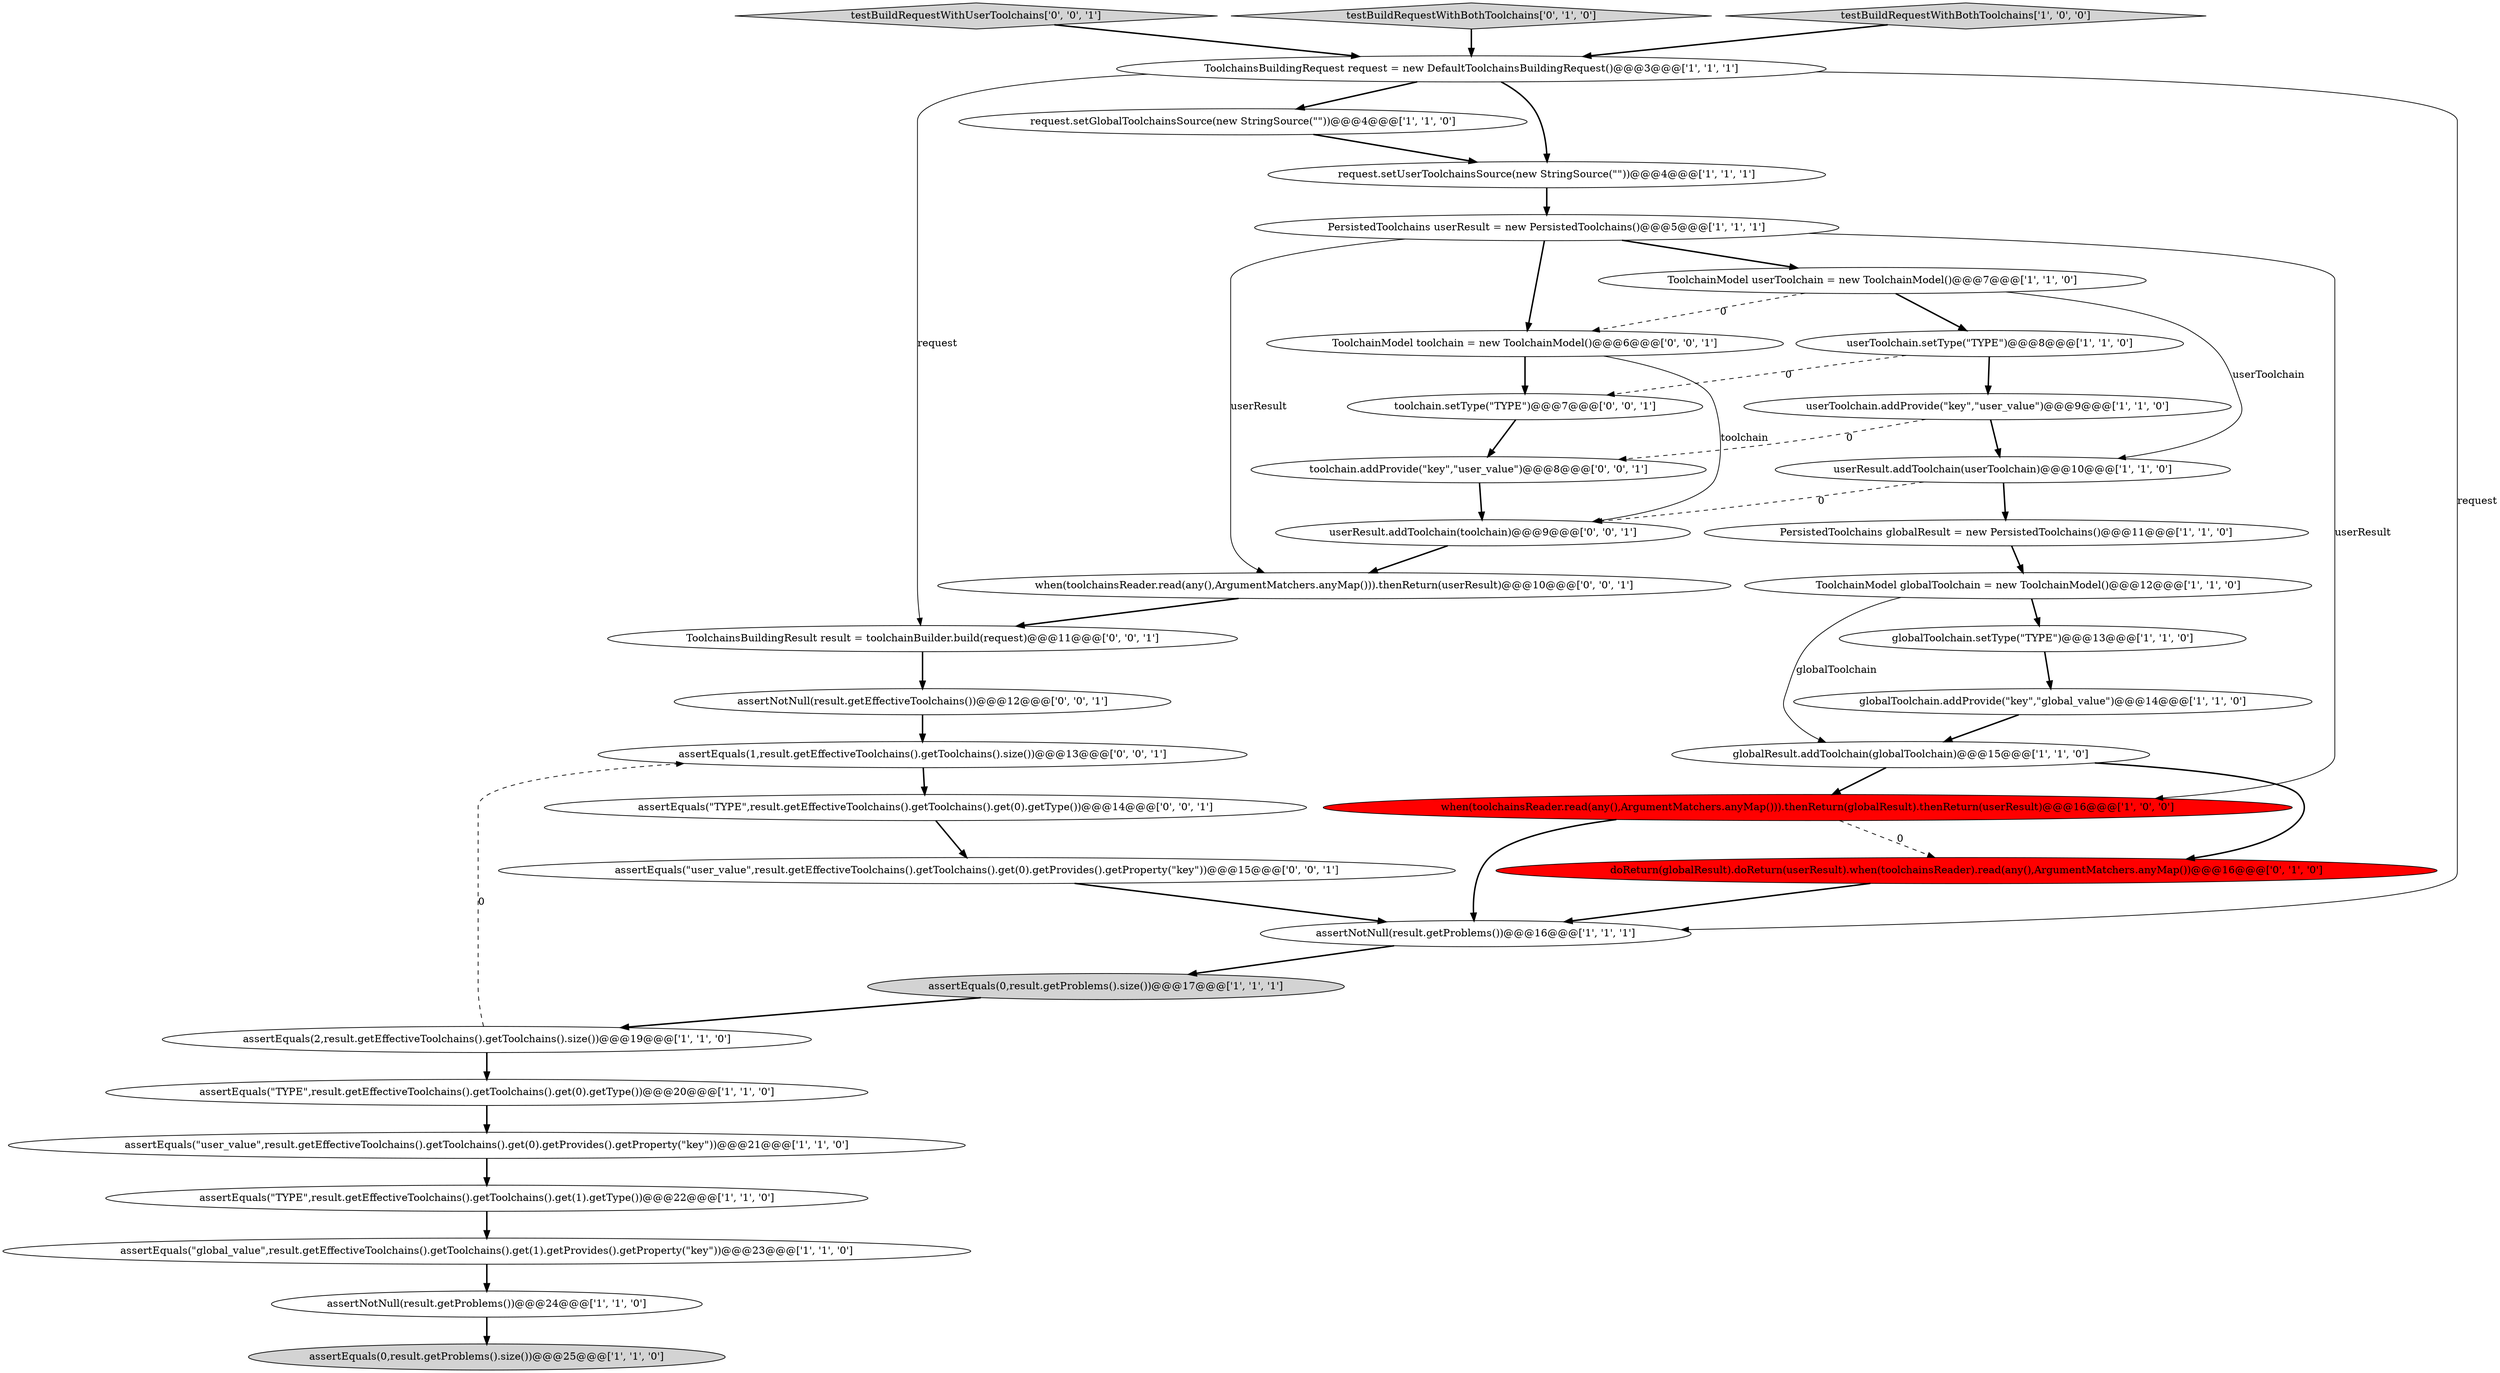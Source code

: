 digraph {
12 [style = filled, label = "request.setGlobalToolchainsSource(new StringSource(\"\"))@@@4@@@['1', '1', '0']", fillcolor = white, shape = ellipse image = "AAA0AAABBB1BBB"];
26 [style = filled, label = "userResult.addToolchain(toolchain)@@@9@@@['0', '0', '1']", fillcolor = white, shape = ellipse image = "AAA0AAABBB3BBB"];
30 [style = filled, label = "ToolchainsBuildingResult result = toolchainBuilder.build(request)@@@11@@@['0', '0', '1']", fillcolor = white, shape = ellipse image = "AAA0AAABBB3BBB"];
1 [style = filled, label = "userToolchain.setType(\"TYPE\")@@@8@@@['1', '1', '0']", fillcolor = white, shape = ellipse image = "AAA0AAABBB1BBB"];
2 [style = filled, label = "userToolchain.addProvide(\"key\",\"user_value\")@@@9@@@['1', '1', '0']", fillcolor = white, shape = ellipse image = "AAA0AAABBB1BBB"];
19 [style = filled, label = "assertEquals(\"TYPE\",result.getEffectiveToolchains().getToolchains().get(1).getType())@@@22@@@['1', '1', '0']", fillcolor = white, shape = ellipse image = "AAA0AAABBB1BBB"];
21 [style = filled, label = "assertEquals(\"user_value\",result.getEffectiveToolchains().getToolchains().get(0).getProvides().getProperty(\"key\"))@@@21@@@['1', '1', '0']", fillcolor = white, shape = ellipse image = "AAA0AAABBB1BBB"];
35 [style = filled, label = "testBuildRequestWithUserToolchains['0', '0', '1']", fillcolor = lightgray, shape = diamond image = "AAA0AAABBB3BBB"];
25 [style = filled, label = "doReturn(globalResult).doReturn(userResult).when(toolchainsReader).read(any(),ArgumentMatchers.anyMap())@@@16@@@['0', '1', '0']", fillcolor = red, shape = ellipse image = "AAA1AAABBB2BBB"];
18 [style = filled, label = "globalResult.addToolchain(globalToolchain)@@@15@@@['1', '1', '0']", fillcolor = white, shape = ellipse image = "AAA0AAABBB1BBB"];
15 [style = filled, label = "PersistedToolchains globalResult = new PersistedToolchains()@@@11@@@['1', '1', '0']", fillcolor = white, shape = ellipse image = "AAA0AAABBB1BBB"];
7 [style = filled, label = "assertEquals(\"TYPE\",result.getEffectiveToolchains().getToolchains().get(0).getType())@@@20@@@['1', '1', '0']", fillcolor = white, shape = ellipse image = "AAA0AAABBB1BBB"];
29 [style = filled, label = "toolchain.addProvide(\"key\",\"user_value\")@@@8@@@['0', '0', '1']", fillcolor = white, shape = ellipse image = "AAA0AAABBB3BBB"];
5 [style = filled, label = "userResult.addToolchain(userToolchain)@@@10@@@['1', '1', '0']", fillcolor = white, shape = ellipse image = "AAA0AAABBB1BBB"];
10 [style = filled, label = "assertNotNull(result.getProblems())@@@24@@@['1', '1', '0']", fillcolor = white, shape = ellipse image = "AAA0AAABBB1BBB"];
9 [style = filled, label = "assertEquals(\"global_value\",result.getEffectiveToolchains().getToolchains().get(1).getProvides().getProperty(\"key\"))@@@23@@@['1', '1', '0']", fillcolor = white, shape = ellipse image = "AAA0AAABBB1BBB"];
28 [style = filled, label = "assertEquals(\"TYPE\",result.getEffectiveToolchains().getToolchains().get(0).getType())@@@14@@@['0', '0', '1']", fillcolor = white, shape = ellipse image = "AAA0AAABBB3BBB"];
23 [style = filled, label = "assertEquals(0,result.getProblems().size())@@@17@@@['1', '1', '1']", fillcolor = lightgray, shape = ellipse image = "AAA0AAABBB1BBB"];
24 [style = filled, label = "testBuildRequestWithBothToolchains['0', '1', '0']", fillcolor = lightgray, shape = diamond image = "AAA0AAABBB2BBB"];
27 [style = filled, label = "when(toolchainsReader.read(any(),ArgumentMatchers.anyMap())).thenReturn(userResult)@@@10@@@['0', '0', '1']", fillcolor = white, shape = ellipse image = "AAA0AAABBB3BBB"];
32 [style = filled, label = "assertEquals(1,result.getEffectiveToolchains().getToolchains().size())@@@13@@@['0', '0', '1']", fillcolor = white, shape = ellipse image = "AAA0AAABBB3BBB"];
8 [style = filled, label = "testBuildRequestWithBothToolchains['1', '0', '0']", fillcolor = lightgray, shape = diamond image = "AAA0AAABBB1BBB"];
13 [style = filled, label = "PersistedToolchains userResult = new PersistedToolchains()@@@5@@@['1', '1', '1']", fillcolor = white, shape = ellipse image = "AAA0AAABBB1BBB"];
22 [style = filled, label = "globalToolchain.setType(\"TYPE\")@@@13@@@['1', '1', '0']", fillcolor = white, shape = ellipse image = "AAA0AAABBB1BBB"];
11 [style = filled, label = "assertEquals(0,result.getProblems().size())@@@25@@@['1', '1', '0']", fillcolor = lightgray, shape = ellipse image = "AAA0AAABBB1BBB"];
31 [style = filled, label = "assertNotNull(result.getEffectiveToolchains())@@@12@@@['0', '0', '1']", fillcolor = white, shape = ellipse image = "AAA0AAABBB3BBB"];
34 [style = filled, label = "assertEquals(\"user_value\",result.getEffectiveToolchains().getToolchains().get(0).getProvides().getProperty(\"key\"))@@@15@@@['0', '0', '1']", fillcolor = white, shape = ellipse image = "AAA0AAABBB3BBB"];
17 [style = filled, label = "assertNotNull(result.getProblems())@@@16@@@['1', '1', '1']", fillcolor = white, shape = ellipse image = "AAA0AAABBB1BBB"];
3 [style = filled, label = "assertEquals(2,result.getEffectiveToolchains().getToolchains().size())@@@19@@@['1', '1', '0']", fillcolor = white, shape = ellipse image = "AAA0AAABBB1BBB"];
4 [style = filled, label = "when(toolchainsReader.read(any(),ArgumentMatchers.anyMap())).thenReturn(globalResult).thenReturn(userResult)@@@16@@@['1', '0', '0']", fillcolor = red, shape = ellipse image = "AAA1AAABBB1BBB"];
14 [style = filled, label = "ToolchainModel userToolchain = new ToolchainModel()@@@7@@@['1', '1', '0']", fillcolor = white, shape = ellipse image = "AAA0AAABBB1BBB"];
6 [style = filled, label = "globalToolchain.addProvide(\"key\",\"global_value\")@@@14@@@['1', '1', '0']", fillcolor = white, shape = ellipse image = "AAA0AAABBB1BBB"];
16 [style = filled, label = "ToolchainModel globalToolchain = new ToolchainModel()@@@12@@@['1', '1', '0']", fillcolor = white, shape = ellipse image = "AAA0AAABBB1BBB"];
0 [style = filled, label = "request.setUserToolchainsSource(new StringSource(\"\"))@@@4@@@['1', '1', '1']", fillcolor = white, shape = ellipse image = "AAA0AAABBB1BBB"];
20 [style = filled, label = "ToolchainsBuildingRequest request = new DefaultToolchainsBuildingRequest()@@@3@@@['1', '1', '1']", fillcolor = white, shape = ellipse image = "AAA0AAABBB1BBB"];
36 [style = filled, label = "toolchain.setType(\"TYPE\")@@@7@@@['0', '0', '1']", fillcolor = white, shape = ellipse image = "AAA0AAABBB3BBB"];
33 [style = filled, label = "ToolchainModel toolchain = new ToolchainModel()@@@6@@@['0', '0', '1']", fillcolor = white, shape = ellipse image = "AAA0AAABBB3BBB"];
2->5 [style = bold, label=""];
14->5 [style = solid, label="userToolchain"];
4->17 [style = bold, label=""];
0->13 [style = bold, label=""];
21->19 [style = bold, label=""];
28->34 [style = bold, label=""];
20->17 [style = solid, label="request"];
5->26 [style = dashed, label="0"];
35->20 [style = bold, label=""];
36->29 [style = bold, label=""];
6->18 [style = bold, label=""];
31->32 [style = bold, label=""];
27->30 [style = bold, label=""];
20->0 [style = bold, label=""];
13->27 [style = solid, label="userResult"];
5->15 [style = bold, label=""];
23->3 [style = bold, label=""];
9->10 [style = bold, label=""];
16->22 [style = bold, label=""];
15->16 [style = bold, label=""];
14->33 [style = dashed, label="0"];
12->0 [style = bold, label=""];
25->17 [style = bold, label=""];
17->23 [style = bold, label=""];
14->1 [style = bold, label=""];
29->26 [style = bold, label=""];
24->20 [style = bold, label=""];
4->25 [style = dashed, label="0"];
33->26 [style = solid, label="toolchain"];
26->27 [style = bold, label=""];
1->36 [style = dashed, label="0"];
8->20 [style = bold, label=""];
18->4 [style = bold, label=""];
20->30 [style = solid, label="request"];
3->7 [style = bold, label=""];
19->9 [style = bold, label=""];
13->4 [style = solid, label="userResult"];
30->31 [style = bold, label=""];
2->29 [style = dashed, label="0"];
33->36 [style = bold, label=""];
34->17 [style = bold, label=""];
20->12 [style = bold, label=""];
18->25 [style = bold, label=""];
7->21 [style = bold, label=""];
1->2 [style = bold, label=""];
3->32 [style = dashed, label="0"];
16->18 [style = solid, label="globalToolchain"];
13->33 [style = bold, label=""];
32->28 [style = bold, label=""];
13->14 [style = bold, label=""];
22->6 [style = bold, label=""];
10->11 [style = bold, label=""];
}
